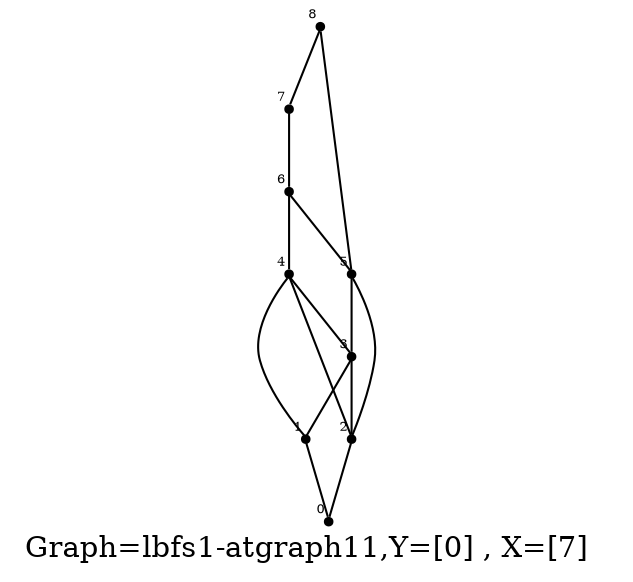 /* Created by igraph 0.8.0-pre+0200568 */
graph {
  graph [
    label="Graph=lbfs1-atgraph11,Y=[0] , X=[7]  "
    labelloc=bottom
  ];
  0 [
    pos="4.000000,1.000000!"
    shape=point
    fontsize=6
    xlabel=0
  ];
  1 [
    pos="3.000000,2.000000!"
    shape=point
    fontsize=6
    xlabel=1
  ];
  2 [
    pos="2.900000,1.000000!"
    shape=point
    fontsize=6
    xlabel=2
  ];
  3 [
    pos="3.000000,0.000000!"
    shape=point
    fontsize=6
    xlabel=3
  ];
  4 [
    pos="2.000000,0.000000!"
    shape=point
    fontsize=6
    xlabel=4
  ];
  5 [
    pos="1.900000,1.000000!"
    shape=point
    fontsize=6
    xlabel=5
  ];
  6 [
    pos="0.900000,1.000000!"
    shape=point
    fontsize=6
    xlabel=6
  ];
  7 [
    pos="0.000000,1.000000!"
    shape=point
    fontsize=6
    xlabel=7
  ];
  8 [
    pos="1.000000,0.000000!"
    shape=point
    fontsize=6
    xlabel=8
  ];

  1 -- 0;
  2 -- 0;
  3 -- 1;
  4 -- 1;
  3 -- 2;
  4 -- 2;
  5 -- 2;
  5 -- 3;
  4 -- 3;
  6 -- 4;
  6 -- 5;
  8 -- 5;
  7 -- 6;
  8 -- 7;
}
